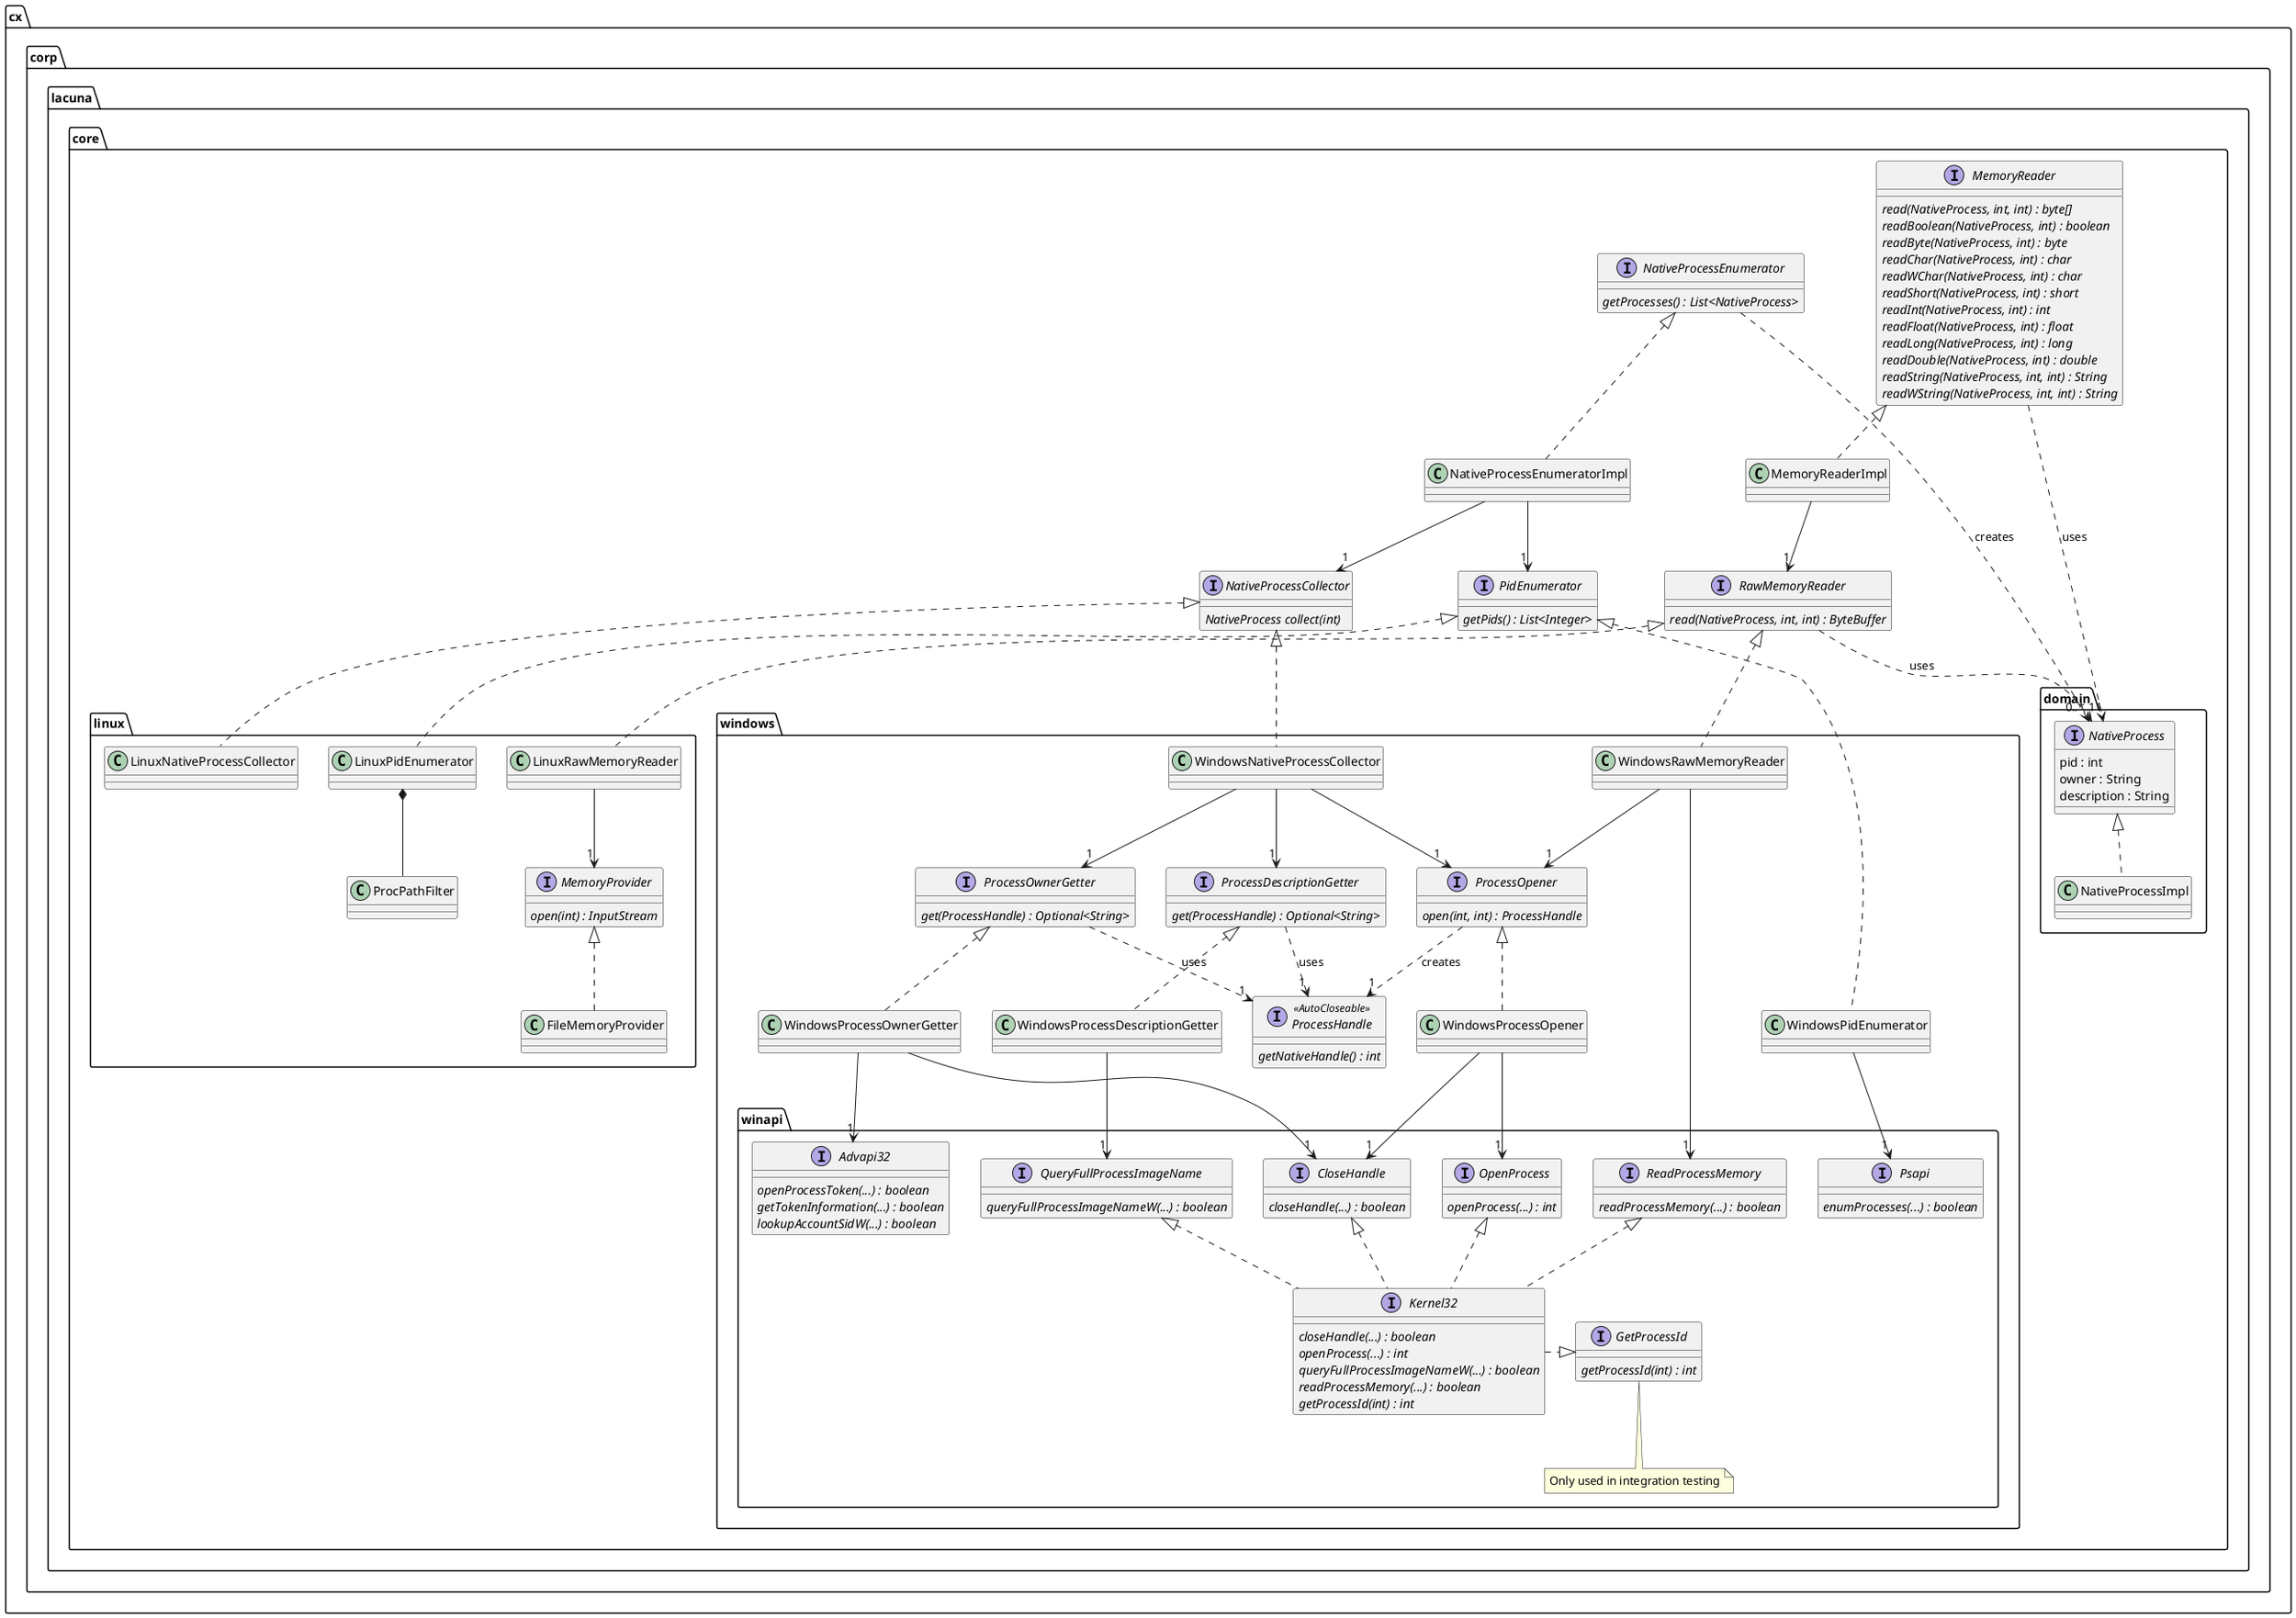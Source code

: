 @startuml

package cx.corp.lacuna.core.domain {
    interface NativeProcess {
        pid : int
        owner : String
        description : String
    }
    class NativeProcessImpl
    NativeProcess <|.. NativeProcessImpl
}

package cx.corp.lacuna.core {
    interface MemoryReader {
        {abstract} read(NativeProcess, int, int) : byte[]
        {abstract} readBoolean(NativeProcess, int) : boolean
        {abstract} readByte(NativeProcess, int) : byte
        {abstract} readChar(NativeProcess, int) : char
        {abstract} readWChar(NativeProcess, int) : char
        {abstract} readShort(NativeProcess, int) : short
        {abstract} readInt(NativeProcess, int) : int
        {abstract} readFloat(NativeProcess, int) : float
        {abstract} readLong(NativeProcess, int) : long
        {abstract} readDouble(NativeProcess, int) : double
        {abstract} readString(NativeProcess, int, int) : String
        {abstract} readWString(NativeProcess, int, int) : String
    }
    interface NativeProcessEnumerator {
        {abstract} getProcesses() : List<NativeProcess>
    }
    interface NativeProcessCollector {
        {abstract} NativeProcess collect(int)
    }
    interface PidEnumerator {
        {abstract} getPids() : List<Integer>
    }
    interface RawMemoryReader {
        {abstract} read(NativeProcess, int, int) : ByteBuffer
    }
    
    class MemoryReaderImpl
    class NativeProcessEnumeratorImpl
    
    NativeProcessEnumerator <|.. NativeProcessEnumeratorImpl
    NativeProcessEnumeratorImpl --> "1" PidEnumerator
    NativeProcessEnumeratorImpl --> "1" NativeProcessCollector
    
    MemoryReader <|.. MemoryReaderImpl
    MemoryReaderImpl --> "1" RawMemoryReader
    
    RawMemoryReader ..> "1" NativeProcess : uses
    MemoryReader ..>  "1" NativeProcess : uses
    NativeProcessEnumerator ..> "0..*" NativeProcess : creates
}

package cx.corp.lacuna.core.windows {

    package cx.corp.lacuna.core.windows.winapi {
        interface Advapi32 {
            {abstract} openProcessToken(...) : boolean
            {abstract} getTokenInformation(...) : boolean
            {abstract} lookupAccountSidW(...) : boolean
        }
        interface Psapi {
            {abstract} enumProcesses(...) : boolean
        }
        
        interface Kernel32 {
            {abstract} closeHandle(...) : boolean
            {abstract} openProcess(...) : int
            {abstract} queryFullProcessImageNameW(...) : boolean
            {abstract} readProcessMemory(...) : boolean
            {abstract} getProcessId(int) : int
        }
        interface CloseHandle {
            {abstract} closeHandle(...) : boolean
        }
        interface OpenProcess {
            {abstract} openProcess(...) : int
        }
        interface QueryFullProcessImageName {
            {abstract} queryFullProcessImageNameW(...) : boolean
        }
        interface ReadProcessMemory {
            {abstract} readProcessMemory(...) : boolean
        }
        interface GetProcessId {
            {abstract} getProcessId(int) : int
        }
        note bottom: Only used in integration testing
        
        CloseHandle <|.. Kernel32
        OpenProcess <|.. Kernel32
        QueryFullProcessImageName <|.. Kernel32
        ReadProcessMemory <|.. Kernel32
        GetProcessId <|.left. Kernel32
    }
    
    interface ProcessDescriptionGetter {
        {abstract} get(ProcessHandle) : Optional<String>
    }
    interface ProcessOwnerGetter {
        {abstract} get(ProcessHandle) : Optional<String>
    }
    interface ProcessHandle <<AutoCloseable>> {
        {abstract} getNativeHandle() : int
    }
    interface ProcessOpener {
        {abstract} open(int, int) : ProcessHandle
    }
    
    class WindowsRawMemoryReader
    class WindowsNativeProcessCollector
    class WindowsPidEnumerator
    
    class WindowsProcessDescriptionGetter
    class WindowsProcessOpener
    class WindowsProcessOwnerGetter
    
    NativeProcessCollector <|.. WindowsNativeProcessCollector
     
    WindowsNativeProcessCollector --> "1" ProcessOpener
    WindowsNativeProcessCollector --> "1" ProcessOwnerGetter
    WindowsNativeProcessCollector --> "1" ProcessDescriptionGetter
    
    ProcessOpener ..> "1" ProcessHandle : creates
    ProcessOwnerGetter ..> "1" ProcessHandle : uses
    ProcessDescriptionGetter ..> "1" ProcessHandle : uses

    PidEnumerator <|.. WindowsPidEnumerator
    WindowsPidEnumerator --> "1" Psapi
    
    ProcessOpener <|.. WindowsProcessOpener
    ProcessOwnerGetter <|.. WindowsProcessOwnerGetter
    ProcessDescriptionGetter <|.. WindowsProcessDescriptionGetter
    
    WindowsProcessOpener --> "1" OpenProcess
    WindowsProcessOpener --> "1" CloseHandle

    WindowsProcessDescriptionGetter --> "1" QueryFullProcessImageName
    WindowsProcessOwnerGetter --> "1" Advapi32
    WindowsProcessOwnerGetter --> "1" CloseHandle
    
    RawMemoryReader <|.. WindowsRawMemoryReader
    WindowsRawMemoryReader --> "1" ReadProcessMemory
	WindowsRawMemoryReader --> "1" ProcessOpener
}

package cx.corp.lacuna.core.linux {
    interface MemoryProvider {
        {abstract} open(int) : InputStream
    }
    class LinuxNativeProcessCollector
    class LinuxPidEnumerator
    class LinuxRawMemoryReader
    class ProcPathFilter
    class FileMemoryProvider
    
    NativeProcessCollector <|.. LinuxNativeProcessCollector
    PidEnumerator <|.. LinuxPidEnumerator
    
    LinuxPidEnumerator *-- ProcPathFilter
    
    MemoryProvider <|.. FileMemoryProvider
    
    RawMemoryReader <|.. LinuxRawMemoryReader
    LinuxRawMemoryReader --> "1" MemoryProvider
}

@enduml